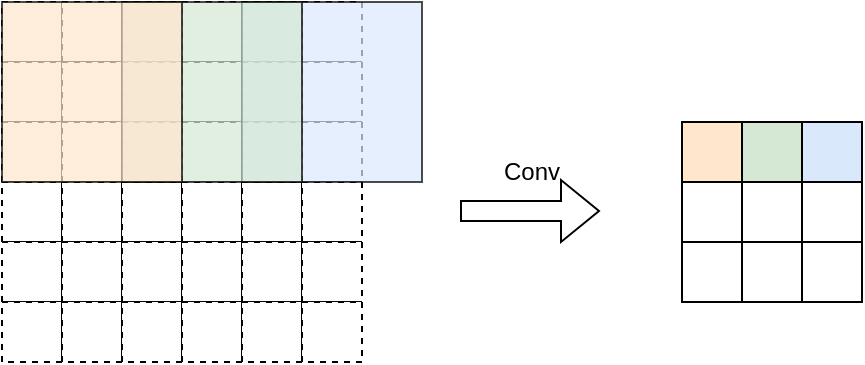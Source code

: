 <mxfile version="26.1.0">
  <diagram name="第 1 页" id="c_EK3iJ4XRFkNHlAAFzE">
    <mxGraphModel dx="789" dy="463" grid="1" gridSize="10" guides="1" tooltips="1" connect="1" arrows="1" fold="1" page="1" pageScale="1" pageWidth="827" pageHeight="1169" math="0" shadow="0">
      <root>
        <mxCell id="0" />
        <mxCell id="1" parent="0" />
        <mxCell id="ebNBVzHwmQhHR5r42p8A-3" value="" style="rounded=0;whiteSpace=wrap;html=1;container=0;dashed=1;" vertex="1" parent="1">
          <mxGeometry x="150" y="150" width="30" height="30" as="geometry" />
        </mxCell>
        <mxCell id="ebNBVzHwmQhHR5r42p8A-4" value="" style="rounded=0;whiteSpace=wrap;html=1;container=0;dashed=1;" vertex="1" parent="1">
          <mxGeometry x="180" y="150" width="30" height="30" as="geometry" />
        </mxCell>
        <mxCell id="ebNBVzHwmQhHR5r42p8A-5" value="" style="rounded=0;whiteSpace=wrap;html=1;container=0;dashed=1;" vertex="1" parent="1">
          <mxGeometry x="210" y="150" width="30" height="30" as="geometry" />
        </mxCell>
        <mxCell id="ebNBVzHwmQhHR5r42p8A-6" value="" style="rounded=0;whiteSpace=wrap;html=1;container=0;dashed=1;" vertex="1" parent="1">
          <mxGeometry x="240" y="150" width="30" height="30" as="geometry" />
        </mxCell>
        <mxCell id="ebNBVzHwmQhHR5r42p8A-7" value="" style="rounded=0;whiteSpace=wrap;html=1;container=0;dashed=1;" vertex="1" parent="1">
          <mxGeometry x="270" y="150" width="30" height="30" as="geometry" />
        </mxCell>
        <mxCell id="ebNBVzHwmQhHR5r42p8A-8" value="" style="rounded=0;whiteSpace=wrap;html=1;container=0;dashed=1;" vertex="1" parent="1">
          <mxGeometry x="300" y="150" width="30" height="30" as="geometry" />
        </mxCell>
        <mxCell id="ebNBVzHwmQhHR5r42p8A-9" value="" style="rounded=0;whiteSpace=wrap;html=1;container=0;dashed=1;" vertex="1" parent="1">
          <mxGeometry x="150" y="180" width="30" height="30" as="geometry" />
        </mxCell>
        <mxCell id="ebNBVzHwmQhHR5r42p8A-10" value="" style="rounded=0;whiteSpace=wrap;html=1;container=0;dashed=1;" vertex="1" parent="1">
          <mxGeometry x="180" y="180" width="30" height="30" as="geometry" />
        </mxCell>
        <mxCell id="ebNBVzHwmQhHR5r42p8A-11" value="" style="rounded=0;whiteSpace=wrap;html=1;container=0;dashed=1;" vertex="1" parent="1">
          <mxGeometry x="210" y="180" width="30" height="30" as="geometry" />
        </mxCell>
        <mxCell id="ebNBVzHwmQhHR5r42p8A-12" value="" style="rounded=0;whiteSpace=wrap;html=1;container=0;dashed=1;" vertex="1" parent="1">
          <mxGeometry x="240" y="180" width="30" height="30" as="geometry" />
        </mxCell>
        <mxCell id="ebNBVzHwmQhHR5r42p8A-13" value="" style="rounded=0;whiteSpace=wrap;html=1;container=0;dashed=1;" vertex="1" parent="1">
          <mxGeometry x="270" y="180" width="30" height="30" as="geometry" />
        </mxCell>
        <mxCell id="ebNBVzHwmQhHR5r42p8A-14" value="" style="rounded=0;whiteSpace=wrap;html=1;container=0;dashed=1;" vertex="1" parent="1">
          <mxGeometry x="300" y="180" width="30" height="30" as="geometry" />
        </mxCell>
        <mxCell id="ebNBVzHwmQhHR5r42p8A-15" value="" style="rounded=0;whiteSpace=wrap;html=1;container=0;dashed=1;" vertex="1" parent="1">
          <mxGeometry x="150" y="210" width="30" height="30" as="geometry" />
        </mxCell>
        <mxCell id="ebNBVzHwmQhHR5r42p8A-16" value="" style="rounded=0;whiteSpace=wrap;html=1;container=0;dashed=1;" vertex="1" parent="1">
          <mxGeometry x="180" y="210" width="30" height="30" as="geometry" />
        </mxCell>
        <mxCell id="ebNBVzHwmQhHR5r42p8A-17" value="" style="rounded=0;whiteSpace=wrap;html=1;container=0;dashed=1;" vertex="1" parent="1">
          <mxGeometry x="210" y="210" width="30" height="30" as="geometry" />
        </mxCell>
        <mxCell id="ebNBVzHwmQhHR5r42p8A-18" value="" style="rounded=0;whiteSpace=wrap;html=1;container=0;dashed=1;" vertex="1" parent="1">
          <mxGeometry x="240" y="210" width="30" height="30" as="geometry" />
        </mxCell>
        <mxCell id="ebNBVzHwmQhHR5r42p8A-19" value="" style="rounded=0;whiteSpace=wrap;html=1;container=0;dashed=1;" vertex="1" parent="1">
          <mxGeometry x="270" y="210" width="30" height="30" as="geometry" />
        </mxCell>
        <mxCell id="ebNBVzHwmQhHR5r42p8A-20" value="" style="rounded=0;whiteSpace=wrap;html=1;container=0;dashed=1;" vertex="1" parent="1">
          <mxGeometry x="300" y="210" width="30" height="30" as="geometry" />
        </mxCell>
        <mxCell id="ebNBVzHwmQhHR5r42p8A-21" value="" style="rounded=0;whiteSpace=wrap;html=1;container=0;dashed=1;" vertex="1" parent="1">
          <mxGeometry x="150" y="240" width="30" height="30" as="geometry" />
        </mxCell>
        <mxCell id="ebNBVzHwmQhHR5r42p8A-22" value="" style="rounded=0;whiteSpace=wrap;html=1;container=0;dashed=1;" vertex="1" parent="1">
          <mxGeometry x="180" y="240" width="30" height="30" as="geometry" />
        </mxCell>
        <mxCell id="ebNBVzHwmQhHR5r42p8A-23" value="" style="rounded=0;whiteSpace=wrap;html=1;container=0;dashed=1;" vertex="1" parent="1">
          <mxGeometry x="210" y="240" width="30" height="30" as="geometry" />
        </mxCell>
        <mxCell id="ebNBVzHwmQhHR5r42p8A-24" value="" style="rounded=0;whiteSpace=wrap;html=1;container=0;dashed=1;" vertex="1" parent="1">
          <mxGeometry x="240" y="240" width="30" height="30" as="geometry" />
        </mxCell>
        <mxCell id="ebNBVzHwmQhHR5r42p8A-25" value="" style="rounded=0;whiteSpace=wrap;html=1;container=0;dashed=1;" vertex="1" parent="1">
          <mxGeometry x="270" y="240" width="30" height="30" as="geometry" />
        </mxCell>
        <mxCell id="ebNBVzHwmQhHR5r42p8A-26" value="" style="rounded=0;whiteSpace=wrap;html=1;container=0;dashed=1;" vertex="1" parent="1">
          <mxGeometry x="300" y="240" width="30" height="30" as="geometry" />
        </mxCell>
        <mxCell id="ebNBVzHwmQhHR5r42p8A-27" value="" style="rounded=0;whiteSpace=wrap;html=1;container=0;dashed=1;" vertex="1" parent="1">
          <mxGeometry x="150" y="270" width="30" height="30" as="geometry" />
        </mxCell>
        <mxCell id="ebNBVzHwmQhHR5r42p8A-28" value="" style="rounded=0;whiteSpace=wrap;html=1;container=0;dashed=1;" vertex="1" parent="1">
          <mxGeometry x="180" y="270" width="30" height="30" as="geometry" />
        </mxCell>
        <mxCell id="ebNBVzHwmQhHR5r42p8A-29" value="" style="rounded=0;whiteSpace=wrap;html=1;container=0;dashed=1;" vertex="1" parent="1">
          <mxGeometry x="210" y="270" width="30" height="30" as="geometry" />
        </mxCell>
        <mxCell id="ebNBVzHwmQhHR5r42p8A-30" value="" style="rounded=0;whiteSpace=wrap;html=1;container=0;dashed=1;" vertex="1" parent="1">
          <mxGeometry x="240" y="270" width="30" height="30" as="geometry" />
        </mxCell>
        <mxCell id="ebNBVzHwmQhHR5r42p8A-31" value="" style="rounded=0;whiteSpace=wrap;html=1;container=0;dashed=1;" vertex="1" parent="1">
          <mxGeometry x="270" y="270" width="30" height="30" as="geometry" />
        </mxCell>
        <mxCell id="ebNBVzHwmQhHR5r42p8A-32" value="" style="rounded=0;whiteSpace=wrap;html=1;container=0;dashed=1;" vertex="1" parent="1">
          <mxGeometry x="300" y="270" width="30" height="30" as="geometry" />
        </mxCell>
        <mxCell id="ebNBVzHwmQhHR5r42p8A-33" value="" style="rounded=0;whiteSpace=wrap;html=1;container=0;dashed=1;" vertex="1" parent="1">
          <mxGeometry x="150" y="300" width="30" height="30" as="geometry" />
        </mxCell>
        <mxCell id="ebNBVzHwmQhHR5r42p8A-34" value="" style="rounded=0;whiteSpace=wrap;html=1;container=0;dashed=1;" vertex="1" parent="1">
          <mxGeometry x="180" y="300" width="30" height="30" as="geometry" />
        </mxCell>
        <mxCell id="ebNBVzHwmQhHR5r42p8A-35" value="" style="rounded=0;whiteSpace=wrap;html=1;container=0;dashed=1;" vertex="1" parent="1">
          <mxGeometry x="210" y="300" width="30" height="30" as="geometry" />
        </mxCell>
        <mxCell id="ebNBVzHwmQhHR5r42p8A-36" value="" style="rounded=0;whiteSpace=wrap;html=1;container=0;dashed=1;" vertex="1" parent="1">
          <mxGeometry x="240" y="300" width="30" height="30" as="geometry" />
        </mxCell>
        <mxCell id="ebNBVzHwmQhHR5r42p8A-37" value="" style="rounded=0;whiteSpace=wrap;html=1;container=0;dashed=1;" vertex="1" parent="1">
          <mxGeometry x="270" y="300" width="30" height="30" as="geometry" />
        </mxCell>
        <mxCell id="ebNBVzHwmQhHR5r42p8A-38" value="" style="rounded=0;whiteSpace=wrap;html=1;container=0;dashed=1;" vertex="1" parent="1">
          <mxGeometry x="300" y="300" width="30" height="30" as="geometry" />
        </mxCell>
        <mxCell id="ebNBVzHwmQhHR5r42p8A-43" value="" style="rounded=0;whiteSpace=wrap;html=1;opacity=70;fillColor=#dae8fc;strokeColor=light-dark(#000000, #996500);" vertex="1" parent="1">
          <mxGeometry x="270" y="150" width="90" height="90" as="geometry" />
        </mxCell>
        <mxCell id="ebNBVzHwmQhHR5r42p8A-42" value="" style="rounded=0;whiteSpace=wrap;html=1;opacity=70;fillColor=#d5e8d4;strokeColor=light-dark(#000000, #996500);" vertex="1" parent="1">
          <mxGeometry x="210" y="150" width="90" height="90" as="geometry" />
        </mxCell>
        <mxCell id="ebNBVzHwmQhHR5r42p8A-41" value="" style="rounded=0;whiteSpace=wrap;html=1;opacity=70;fillColor=#ffe6cc;strokeColor=light-dark(#000000, #996500);" vertex="1" parent="1">
          <mxGeometry x="150" y="150" width="90" height="90" as="geometry" />
        </mxCell>
        <mxCell id="ebNBVzHwmQhHR5r42p8A-44" value="" style="shape=flexArrow;endArrow=classic;html=1;rounded=0;" edge="1" parent="1">
          <mxGeometry width="50" height="50" relative="1" as="geometry">
            <mxPoint x="379" y="254.5" as="sourcePoint" />
            <mxPoint x="449" y="254.5" as="targetPoint" />
          </mxGeometry>
        </mxCell>
        <mxCell id="ebNBVzHwmQhHR5r42p8A-45" value="" style="rounded=0;whiteSpace=wrap;html=1;container=0;fillColor=#ffe6cc;strokeColor=light-dark(#000000, #996500);" vertex="1" parent="1">
          <mxGeometry x="490" y="210" width="30" height="30" as="geometry" />
        </mxCell>
        <mxCell id="ebNBVzHwmQhHR5r42p8A-46" value="" style="rounded=0;whiteSpace=wrap;html=1;container=0;fillColor=#d5e8d4;strokeColor=light-dark(#000000, #996500);" vertex="1" parent="1">
          <mxGeometry x="520" y="210" width="30" height="30" as="geometry" />
        </mxCell>
        <mxCell id="ebNBVzHwmQhHR5r42p8A-47" value="" style="rounded=0;whiteSpace=wrap;html=1;container=0;fillColor=#dae8fc;strokeColor=light-dark(#000000, #996500);" vertex="1" parent="1">
          <mxGeometry x="550" y="210" width="30" height="30" as="geometry" />
        </mxCell>
        <mxCell id="ebNBVzHwmQhHR5r42p8A-48" value="" style="rounded=0;whiteSpace=wrap;html=1;container=0;strokeColor=light-dark(#000000, #996500);" vertex="1" parent="1">
          <mxGeometry x="490" y="240" width="30" height="30" as="geometry" />
        </mxCell>
        <mxCell id="ebNBVzHwmQhHR5r42p8A-49" value="" style="rounded=0;whiteSpace=wrap;html=1;container=0;strokeColor=light-dark(#000000, #996500);" vertex="1" parent="1">
          <mxGeometry x="520" y="240" width="30" height="30" as="geometry" />
        </mxCell>
        <mxCell id="ebNBVzHwmQhHR5r42p8A-50" value="" style="rounded=0;whiteSpace=wrap;html=1;container=0;strokeColor=light-dark(#000000, #996500);" vertex="1" parent="1">
          <mxGeometry x="550" y="240" width="30" height="30" as="geometry" />
        </mxCell>
        <mxCell id="ebNBVzHwmQhHR5r42p8A-51" value="" style="rounded=0;whiteSpace=wrap;html=1;container=0;strokeColor=light-dark(#000000, #996500);" vertex="1" parent="1">
          <mxGeometry x="490" y="270" width="30" height="30" as="geometry" />
        </mxCell>
        <mxCell id="ebNBVzHwmQhHR5r42p8A-52" value="" style="rounded=0;whiteSpace=wrap;html=1;container=0;strokeColor=light-dark(#000000, #996500);" vertex="1" parent="1">
          <mxGeometry x="520" y="270" width="30" height="30" as="geometry" />
        </mxCell>
        <mxCell id="ebNBVzHwmQhHR5r42p8A-53" value="" style="rounded=0;whiteSpace=wrap;html=1;container=0;strokeColor=light-dark(#000000, #996500);" vertex="1" parent="1">
          <mxGeometry x="550" y="270" width="30" height="30" as="geometry" />
        </mxCell>
        <mxCell id="ebNBVzHwmQhHR5r42p8A-54" value="Conv" style="text;html=1;align=center;verticalAlign=middle;whiteSpace=wrap;rounded=0;" vertex="1" parent="1">
          <mxGeometry x="380" y="220" width="70" height="30" as="geometry" />
        </mxCell>
      </root>
    </mxGraphModel>
  </diagram>
</mxfile>
